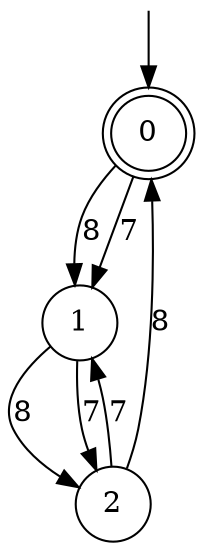 digraph g {

	s0 [shape="doublecircle" label="0"];
	s1 [shape="circle" label="1"];
	s2 [shape="circle" label="2"];
	s0 -> s1 [label="8"];
	s0 -> s1 [label="7"];
	s1 -> s2 [label="8"];
	s1 -> s2 [label="7"];
	s2 -> s0 [label="8"];
	s2 -> s1 [label="7"];

__start0 [label="" shape="none" width="0" height="0"];
__start0 -> s0;

}
